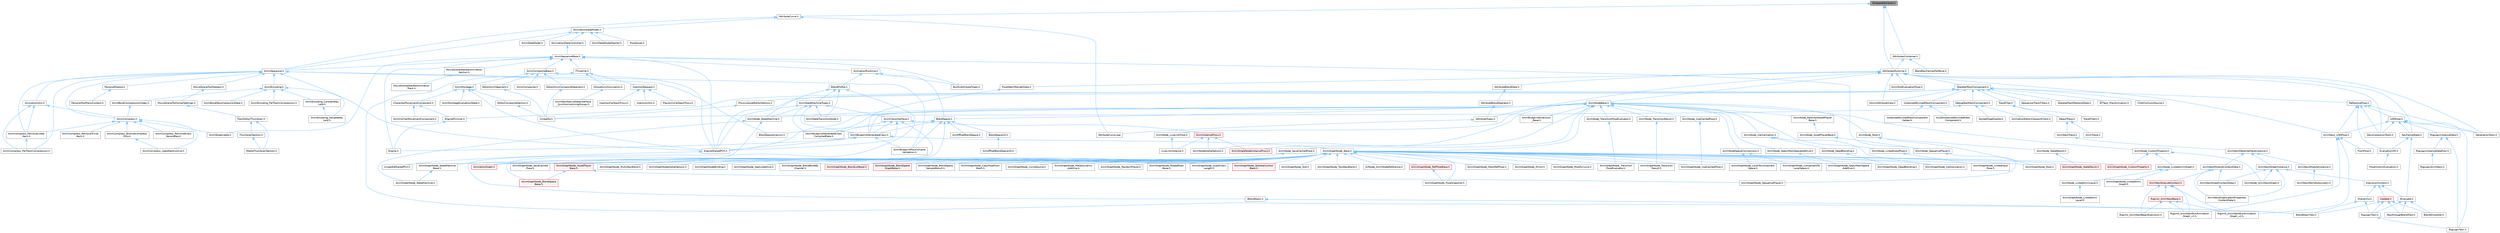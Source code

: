 digraph "WrappedAttribute.h"
{
 // INTERACTIVE_SVG=YES
 // LATEX_PDF_SIZE
  bgcolor="transparent";
  edge [fontname=Helvetica,fontsize=10,labelfontname=Helvetica,labelfontsize=10];
  node [fontname=Helvetica,fontsize=10,shape=box,height=0.2,width=0.4];
  Node1 [id="Node000001",label="WrappedAttribute.h",height=0.2,width=0.4,color="gray40", fillcolor="grey60", style="filled", fontcolor="black",tooltip=" "];
  Node1 -> Node2 [id="edge1_Node000001_Node000002",dir="back",color="steelblue1",style="solid",tooltip=" "];
  Node2 [id="Node000002",label="AttributeCurve.h",height=0.2,width=0.4,color="grey40", fillcolor="white", style="filled",URL="$d6/d16/AttributeCurve_8h.html",tooltip=" "];
  Node2 -> Node3 [id="edge2_Node000002_Node000003",dir="back",color="steelblue1",style="solid",tooltip=" "];
  Node3 [id="Node000003",label="AnimSequence.h",height=0.2,width=0.4,color="grey40", fillcolor="white", style="filled",URL="$d0/d8a/AnimSequence_8h.html",tooltip=" "];
  Node3 -> Node4 [id="edge3_Node000003_Node000004",dir="back",color="steelblue1",style="solid",tooltip=" "];
  Node4 [id="Node000004",label="AnimBlueprintPostCompile\lValidation.h",height=0.2,width=0.4,color="grey40", fillcolor="white", style="filled",URL="$de/d1b/AnimBlueprintPostCompileValidation_8h.html",tooltip=" "];
  Node3 -> Node5 [id="edge4_Node000003_Node000005",dir="back",color="steelblue1",style="solid",tooltip=" "];
  Node5 [id="Node000005",label="AnimCompress.h",height=0.2,width=0.4,color="grey40", fillcolor="white", style="filled",URL="$dd/d6d/AnimCompress_8h.html",tooltip=" "];
  Node5 -> Node6 [id="edge5_Node000005_Node000006",dir="back",color="steelblue1",style="solid",tooltip=" "];
  Node6 [id="Node000006",label="AnimCompress_BitwiseCompress\lOnly.h",height=0.2,width=0.4,color="grey40", fillcolor="white", style="filled",URL="$df/dd5/AnimCompress__BitwiseCompressOnly_8h.html",tooltip=" "];
  Node6 -> Node7 [id="edge6_Node000006_Node000007",dir="back",color="steelblue1",style="solid",tooltip=" "];
  Node7 [id="Node000007",label="AnimCompress_LeastDestructive.h",height=0.2,width=0.4,color="grey40", fillcolor="white", style="filled",URL="$da/d93/AnimCompress__LeastDestructive_8h.html",tooltip=" "];
  Node5 -> Node7 [id="edge7_Node000005_Node000007",dir="back",color="steelblue1",style="solid",tooltip=" "];
  Node5 -> Node8 [id="edge8_Node000005_Node000008",dir="back",color="steelblue1",style="solid",tooltip=" "];
  Node8 [id="Node000008",label="AnimCompress_RemoveEvery\lSecondKey.h",height=0.2,width=0.4,color="grey40", fillcolor="white", style="filled",URL="$d6/dc2/AnimCompress__RemoveEverySecondKey_8h.html",tooltip=" "];
  Node5 -> Node9 [id="edge9_Node000005_Node000009",dir="back",color="steelblue1",style="solid",tooltip=" "];
  Node9 [id="Node000009",label="AnimCompress_RemoveLinear\lKeys.h",height=0.2,width=0.4,color="grey40", fillcolor="white", style="filled",URL="$d1/d0a/AnimCompress__RemoveLinearKeys_8h.html",tooltip=" "];
  Node9 -> Node10 [id="edge10_Node000009_Node000010",dir="back",color="steelblue1",style="solid",tooltip=" "];
  Node10 [id="Node000010",label="AnimCompress_PerTrackCompression.h",height=0.2,width=0.4,color="grey40", fillcolor="white", style="filled",URL="$d1/d22/AnimCompress__PerTrackCompression_8h.html",tooltip=" "];
  Node5 -> Node11 [id="edge11_Node000005_Node000011",dir="back",color="steelblue1",style="solid",tooltip=" "];
  Node11 [id="Node000011",label="AnimCompress_RemoveTrivial\lKeys.h",height=0.2,width=0.4,color="grey40", fillcolor="white", style="filled",URL="$d0/d60/AnimCompress__RemoveTrivialKeys_8h.html",tooltip=" "];
  Node5 -> Node12 [id="edge12_Node000005_Node000012",dir="back",color="steelblue1",style="solid",tooltip=" "];
  Node12 [id="Node000012",label="AnimStreamable.h",height=0.2,width=0.4,color="grey40", fillcolor="white", style="filled",URL="$d1/d46/AnimStreamable_8h.html",tooltip=" "];
  Node3 -> Node10 [id="edge13_Node000003_Node000010",dir="back",color="steelblue1",style="solid",tooltip=" "];
  Node3 -> Node9 [id="edge14_Node000003_Node000009",dir="back",color="steelblue1",style="solid",tooltip=" "];
  Node3 -> Node13 [id="edge15_Node000003_Node000013",dir="back",color="steelblue1",style="solid",tooltip=" "];
  Node13 [id="Node000013",label="AnimEncoding.h",height=0.2,width=0.4,color="grey40", fillcolor="white", style="filled",URL="$d9/dfd/AnimEncoding_8h.html",tooltip=" "];
  Node13 -> Node14 [id="edge16_Node000013_Node000014",dir="back",color="steelblue1",style="solid",tooltip=" "];
  Node14 [id="Node000014",label="AnimBoneCompressionCodec.h",height=0.2,width=0.4,color="grey40", fillcolor="white", style="filled",URL="$dd/dc3/AnimBoneCompressionCodec_8h.html",tooltip=" "];
  Node14 -> Node5 [id="edge17_Node000014_Node000005",dir="back",color="steelblue1",style="solid",tooltip=" "];
  Node13 -> Node15 [id="edge18_Node000013_Node000015",dir="back",color="steelblue1",style="solid",tooltip=" "];
  Node15 [id="Node000015",label="AnimBoneDecompressionData.h",height=0.2,width=0.4,color="grey40", fillcolor="white", style="filled",URL="$d9/d92/AnimBoneDecompressionData_8h.html",tooltip=" "];
  Node13 -> Node16 [id="edge19_Node000013_Node000016",dir="back",color="steelblue1",style="solid",tooltip=" "];
  Node16 [id="Node000016",label="AnimEncoding_ConstantKey\lLerp.h",height=0.2,width=0.4,color="grey40", fillcolor="white", style="filled",URL="$d8/d74/AnimEncoding__ConstantKeyLerp_8h.html",tooltip=" "];
  Node16 -> Node17 [id="edge20_Node000016_Node000017",dir="back",color="steelblue1",style="solid",tooltip=" "];
  Node17 [id="Node000017",label="AnimEncoding_VariableKey\lLerp.h",height=0.2,width=0.4,color="grey40", fillcolor="white", style="filled",URL="$d7/d4b/AnimEncoding__VariableKeyLerp_8h.html",tooltip=" "];
  Node13 -> Node18 [id="edge21_Node000013_Node000018",dir="back",color="steelblue1",style="solid",tooltip=" "];
  Node18 [id="Node000018",label="AnimEncoding_PerTrackCompression.h",height=0.2,width=0.4,color="grey40", fillcolor="white", style="filled",URL="$dc/d27/AnimEncoding__PerTrackCompression_8h.html",tooltip=" "];
  Node13 -> Node17 [id="edge22_Node000013_Node000017",dir="back",color="steelblue1",style="solid",tooltip=" "];
  Node3 -> Node19 [id="edge23_Node000003_Node000019",dir="back",color="steelblue1",style="solid",tooltip=" "];
  Node19 [id="Node000019",label="AnimationUtils.h",height=0.2,width=0.4,color="grey40", fillcolor="white", style="filled",URL="$d6/db6/AnimationUtils_8h.html",tooltip=" "];
  Node19 -> Node5 [id="edge24_Node000019_Node000005",dir="back",color="steelblue1",style="solid",tooltip=" "];
  Node19 -> Node10 [id="edge25_Node000019_Node000010",dir="back",color="steelblue1",style="solid",tooltip=" "];
  Node19 -> Node9 [id="edge26_Node000019_Node000009",dir="back",color="steelblue1",style="solid",tooltip=" "];
  Node3 -> Node20 [id="edge27_Node000003_Node000020",dir="back",color="steelblue1",style="solid",tooltip=" "];
  Node20 [id="Node000020",label="BlendSpaceAnalysis.h",height=0.2,width=0.4,color="grey40", fillcolor="white", style="filled",URL="$d7/daf/BlendSpaceAnalysis_8h.html",tooltip=" "];
  Node3 -> Node21 [id="edge28_Node000003_Node000021",dir="back",color="steelblue1",style="solid",tooltip=" "];
  Node21 [id="Node000021",label="EngineSharedPCH.h",height=0.2,width=0.4,color="grey40", fillcolor="white", style="filled",URL="$dc/dbb/EngineSharedPCH_8h.html",tooltip=" "];
  Node21 -> Node22 [id="edge29_Node000021_Node000022",dir="back",color="steelblue1",style="solid",tooltip=" "];
  Node22 [id="Node000022",label="UnrealEdSharedPCH.h",height=0.2,width=0.4,color="grey40", fillcolor="white", style="filled",URL="$d1/de6/UnrealEdSharedPCH_8h.html",tooltip=" "];
  Node3 -> Node23 [id="edge30_Node000003_Node000023",dir="back",color="steelblue1",style="solid",tooltip=" "];
  Node23 [id="Node000023",label="MovieSceneToolHelpers.h",height=0.2,width=0.4,color="grey40", fillcolor="white", style="filled",URL="$d4/d0e/MovieSceneToolHelpers_8h.html",tooltip=" "];
  Node23 -> Node24 [id="edge31_Node000023_Node000024",dir="back",color="steelblue1",style="solid",tooltip=" "];
  Node24 [id="Node000024",label="MovieSceneToolsUserSettings.h",height=0.2,width=0.4,color="grey40", fillcolor="white", style="filled",URL="$d5/dab/MovieSceneToolsUserSettings_8h.html",tooltip=" "];
  Node24 -> Node25 [id="edge32_Node000024_Node000025",dir="back",color="steelblue1",style="solid",tooltip=" "];
  Node25 [id="Node000025",label="TrackEditorThumbnail.h",height=0.2,width=0.4,color="grey40", fillcolor="white", style="filled",URL="$d6/d44/TrackEditorThumbnail_8h.html",tooltip=" "];
  Node25 -> Node26 [id="edge33_Node000025_Node000026",dir="back",color="steelblue1",style="solid",tooltip=" "];
  Node26 [id="Node000026",label="MediaThumbnailSection.h",height=0.2,width=0.4,color="grey40", fillcolor="white", style="filled",URL="$d8/dfe/MediaThumbnailSection_8h.html",tooltip=" "];
  Node25 -> Node27 [id="edge34_Node000025_Node000027",dir="back",color="steelblue1",style="solid",tooltip=" "];
  Node27 [id="Node000027",label="ThumbnailSection.h",height=0.2,width=0.4,color="grey40", fillcolor="white", style="filled",URL="$de/daf/ThumbnailSection_8h.html",tooltip=" "];
  Node27 -> Node26 [id="edge35_Node000027_Node000026",dir="back",color="steelblue1",style="solid",tooltip=" "];
  Node3 -> Node28 [id="edge36_Node000003_Node000028",dir="back",color="steelblue1",style="solid",tooltip=" "];
  Node28 [id="Node000028",label="PersonaModule.h",height=0.2,width=0.4,color="grey40", fillcolor="white", style="filled",URL="$de/d74/PersonaModule_8h.html",tooltip=" "];
  Node28 -> Node29 [id="edge37_Node000028_Node000029",dir="back",color="steelblue1",style="solid",tooltip=" "];
  Node29 [id="Node000029",label="PersonaToolMenuContext.h",height=0.2,width=0.4,color="grey40", fillcolor="white", style="filled",URL="$d6/d6c/PersonaToolMenuContext_8h.html",tooltip=" "];
  Node2 -> Node30 [id="edge38_Node000002_Node000030",dir="back",color="steelblue1",style="solid",tooltip=" "];
  Node30 [id="Node000030",label="AttributeCurve.cpp",height=0.2,width=0.4,color="grey40", fillcolor="white", style="filled",URL="$de/d39/AttributeCurve_8cpp.html",tooltip=" "];
  Node2 -> Node31 [id="edge39_Node000002_Node000031",dir="back",color="steelblue1",style="solid",tooltip=" "];
  Node31 [id="Node000031",label="IAnimationDataModel.h",height=0.2,width=0.4,color="grey40", fillcolor="white", style="filled",URL="$d3/dc4/IAnimationDataModel_8h.html",tooltip=" "];
  Node31 -> Node32 [id="edge40_Node000031_Node000032",dir="back",color="steelblue1",style="solid",tooltip=" "];
  Node32 [id="Node000032",label="AnimDataModel.h",height=0.2,width=0.4,color="grey40", fillcolor="white", style="filled",URL="$d8/dab/AnimDataModel_8h.html",tooltip=" "];
  Node31 -> Node33 [id="edge41_Node000031_Node000033",dir="back",color="steelblue1",style="solid",tooltip=" "];
  Node33 [id="Node000033",label="AnimDataModelHasher.h",height=0.2,width=0.4,color="grey40", fillcolor="white", style="filled",URL="$d1/d21/AnimDataModelHasher_8h.html",tooltip=" "];
  Node31 -> Node3 [id="edge42_Node000031_Node000003",dir="back",color="steelblue1",style="solid",tooltip=" "];
  Node31 -> Node34 [id="edge43_Node000031_Node000034",dir="back",color="steelblue1",style="solid",tooltip=" "];
  Node34 [id="Node000034",label="IAnimationDataController.h",height=0.2,width=0.4,color="grey40", fillcolor="white", style="filled",URL="$df/d22/IAnimationDataController_8h.html",tooltip=" "];
  Node34 -> Node35 [id="edge44_Node000034_Node000035",dir="back",color="steelblue1",style="solid",tooltip=" "];
  Node35 [id="Node000035",label="AnimSequenceBase.h",height=0.2,width=0.4,color="grey40", fillcolor="white", style="filled",URL="$db/d58/AnimSequenceBase_8h.html",tooltip=" "];
  Node35 -> Node36 [id="edge45_Node000035_Node000036",dir="back",color="steelblue1",style="solid",tooltip=" "];
  Node36 [id="Node000036",label="AnimCompositeBase.h",height=0.2,width=0.4,color="grey40", fillcolor="white", style="filled",URL="$de/dc9/AnimCompositeBase_8h.html",tooltip=" "];
  Node36 -> Node37 [id="edge46_Node000036_Node000037",dir="back",color="steelblue1",style="solid",tooltip=" "];
  Node37 [id="Node000037",label="AnimComposite.h",height=0.2,width=0.4,color="grey40", fillcolor="white", style="filled",URL="$d9/d4e/AnimComposite_8h.html",tooltip=" "];
  Node36 -> Node38 [id="edge47_Node000036_Node000038",dir="back",color="steelblue1",style="solid",tooltip=" "];
  Node38 [id="Node000038",label="AnimMontage.h",height=0.2,width=0.4,color="grey40", fillcolor="white", style="filled",URL="$d2/da0/AnimMontage_8h.html",tooltip=" "];
  Node38 -> Node39 [id="edge48_Node000038_Node000039",dir="back",color="steelblue1",style="solid",tooltip=" "];
  Node39 [id="Node000039",label="AnimMontageEvaluationState.h",height=0.2,width=0.4,color="grey40", fillcolor="white", style="filled",URL="$df/d9b/AnimMontageEvaluationState_8h.html",tooltip=" "];
  Node38 -> Node40 [id="edge49_Node000038_Node000040",dir="back",color="steelblue1",style="solid",tooltip=" "];
  Node40 [id="Node000040",label="CharacterMovementComponent.h",height=0.2,width=0.4,color="grey40", fillcolor="white", style="filled",URL="$d8/d84/CharacterMovementComponent_8h.html",tooltip=" "];
  Node40 -> Node41 [id="edge50_Node000040_Node000041",dir="back",color="steelblue1",style="solid",tooltip=" "];
  Node41 [id="Node000041",label="ArchVisCharMovementComponent.h",height=0.2,width=0.4,color="grey40", fillcolor="white", style="filled",URL="$db/dfd/ArchVisCharMovementComponent_8h.html",tooltip=" "];
  Node40 -> Node42 [id="edge51_Node000040_Node000042",dir="back",color="steelblue1",style="solid",tooltip=" "];
  Node42 [id="Node000042",label="EngineMinimal.h",height=0.2,width=0.4,color="grey40", fillcolor="white", style="filled",URL="$d0/d2c/EngineMinimal_8h.html",tooltip=" "];
  Node42 -> Node43 [id="edge52_Node000042_Node000043",dir="back",color="steelblue1",style="solid",tooltip=" "];
  Node43 [id="Node000043",label="Engine.h",height=0.2,width=0.4,color="grey40", fillcolor="white", style="filled",URL="$d1/d34/Public_2Engine_8h.html",tooltip=" "];
  Node38 -> Node44 [id="edge53_Node000038_Node000044",dir="back",color="steelblue1",style="solid",tooltip=" "];
  Node44 [id="Node000044",label="EditorCompositeSection.h",height=0.2,width=0.4,color="grey40", fillcolor="white", style="filled",URL="$d6/d7f/EditorCompositeSection_8h.html",tooltip=" "];
  Node44 -> Node45 [id="edge54_Node000044_Node000045",dir="back",color="steelblue1",style="solid",tooltip=" "];
  Node45 [id="Node000045",label="UnrealEd.h",height=0.2,width=0.4,color="grey40", fillcolor="white", style="filled",URL="$d2/d5f/UnrealEd_8h.html",tooltip=" "];
  Node38 -> Node21 [id="edge55_Node000038_Node000021",dir="back",color="steelblue1",style="solid",tooltip=" "];
  Node36 -> Node46 [id="edge56_Node000036_Node000046",dir="back",color="steelblue1",style="solid",tooltip=" "];
  Node46 [id="Node000046",label="EditorAnimCompositeSegment.h",height=0.2,width=0.4,color="grey40", fillcolor="white", style="filled",URL="$d1/d66/EditorAnimCompositeSegment_8h.html",tooltip=" "];
  Node46 -> Node45 [id="edge57_Node000046_Node000045",dir="back",color="steelblue1",style="solid",tooltip=" "];
  Node36 -> Node47 [id="edge58_Node000036_Node000047",dir="back",color="steelblue1",style="solid",tooltip=" "];
  Node47 [id="Node000047",label="EditorAnimSegment.h",height=0.2,width=0.4,color="grey40", fillcolor="white", style="filled",URL="$d1/d6d/EditorAnimSegment_8h.html",tooltip=" "];
  Node47 -> Node45 [id="edge59_Node000047_Node000045",dir="back",color="steelblue1",style="solid",tooltip=" "];
  Node36 -> Node21 [id="edge60_Node000036_Node000021",dir="back",color="steelblue1",style="solid",tooltip=" "];
  Node35 -> Node48 [id="edge61_Node000035_Node000048",dir="back",color="steelblue1",style="solid",tooltip=" "];
  Node48 [id="Node000048",label="AnimNode_SequencePlayer.h",height=0.2,width=0.4,color="grey40", fillcolor="white", style="filled",URL="$d6/d7e/AnimNode__SequencePlayer_8h.html",tooltip=" "];
  Node48 -> Node49 [id="edge62_Node000048_Node000049",dir="back",color="steelblue1",style="solid",tooltip=" "];
  Node49 [id="Node000049",label="AnimGraphNode_SequencePlayer.h",height=0.2,width=0.4,color="grey40", fillcolor="white", style="filled",URL="$d2/d91/AnimGraphNode__SequencePlayer_8h.html",tooltip=" "];
  Node35 -> Node3 [id="edge63_Node000035_Node000003",dir="back",color="steelblue1",style="solid",tooltip=" "];
  Node35 -> Node12 [id="edge64_Node000035_Node000012",dir="back",color="steelblue1",style="solid",tooltip=" "];
  Node35 -> Node50 [id="edge65_Node000035_Node000050",dir="back",color="steelblue1",style="solid",tooltip=" "];
  Node50 [id="Node000050",label="AnimationRuntime.h",height=0.2,width=0.4,color="grey40", fillcolor="white", style="filled",URL="$da/d93/AnimationRuntime_8h.html",tooltip=" "];
  Node50 -> Node51 [id="edge66_Node000050_Node000051",dir="back",color="steelblue1",style="solid",tooltip=" "];
  Node51 [id="Node000051",label="BlendProfile.h",height=0.2,width=0.4,color="grey40", fillcolor="white", style="filled",URL="$d6/d9c/BlendProfile_8h.html",tooltip=" "];
  Node51 -> Node52 [id="edge67_Node000051_Node000052",dir="back",color="steelblue1",style="solid",tooltip=" "];
  Node52 [id="Node000052",label="AnimNode_StateMachine.h",height=0.2,width=0.4,color="grey40", fillcolor="white", style="filled",URL="$df/d8f/AnimNode__StateMachine_8h.html",tooltip=" "];
  Node52 -> Node53 [id="edge68_Node000052_Node000053",dir="back",color="steelblue1",style="solid",tooltip=" "];
  Node53 [id="Node000053",label="AnimGraphNode_StateMachine.h",height=0.2,width=0.4,color="grey40", fillcolor="white", style="filled",URL="$d9/d4d/AnimGraphNode__StateMachine_8h.html",tooltip=" "];
  Node52 -> Node54 [id="edge69_Node000052_Node000054",dir="back",color="steelblue1",style="solid",tooltip=" "];
  Node54 [id="Node000054",label="AnimGraphNode_StateMachine\lBase.h",height=0.2,width=0.4,color="grey40", fillcolor="white", style="filled",URL="$dc/d11/AnimGraphNode__StateMachineBase_8h.html",tooltip=" "];
  Node54 -> Node53 [id="edge70_Node000054_Node000053",dir="back",color="steelblue1",style="solid",tooltip=" "];
  Node51 -> Node55 [id="edge71_Node000051_Node000055",dir="back",color="steelblue1",style="solid",tooltip=" "];
  Node55 [id="Node000055",label="AnimStateMachineTypes.h",height=0.2,width=0.4,color="grey40", fillcolor="white", style="filled",URL="$d2/dc8/AnimStateMachineTypes_8h.html",tooltip=" "];
  Node55 -> Node56 [id="edge72_Node000055_Node000056",dir="back",color="steelblue1",style="solid",tooltip=" "];
  Node56 [id="Node000056",label="AnimBlueprintGeneratedClass.h",height=0.2,width=0.4,color="grey40", fillcolor="white", style="filled",URL="$dc/d81/AnimBlueprintGeneratedClass_8h.html",tooltip=" "];
  Node56 -> Node4 [id="edge73_Node000056_Node000004",dir="back",color="steelblue1",style="solid",tooltip=" "];
  Node56 -> Node57 [id="edge74_Node000056_Node000057",dir="back",color="steelblue1",style="solid",tooltip=" "];
  Node57 [id="Node000057",label="AnimGraphNode_Base.h",height=0.2,width=0.4,color="grey40", fillcolor="white", style="filled",URL="$d0/dfb/AnimGraphNode__Base_8h.html",tooltip=" "];
  Node57 -> Node58 [id="edge75_Node000057_Node000058",dir="back",color="steelblue1",style="solid",tooltip=" "];
  Node58 [id="Node000058",label="AnimGraphNodeAlphaOptions.h",height=0.2,width=0.4,color="grey40", fillcolor="white", style="filled",URL="$d6/df6/AnimGraphNodeAlphaOptions_8h.html",tooltip=" "];
  Node57 -> Node59 [id="edge76_Node000057_Node000059",dir="back",color="steelblue1",style="solid",tooltip=" "];
  Node59 [id="Node000059",label="AnimGraphNodeBinding.h",height=0.2,width=0.4,color="grey40", fillcolor="white", style="filled",URL="$d6/d3b/AnimGraphNodeBinding_8h.html",tooltip=" "];
  Node57 -> Node60 [id="edge77_Node000057_Node000060",dir="back",color="steelblue1",style="solid",tooltip=" "];
  Node60 [id="Node000060",label="AnimGraphNode_ApplyAdditive.h",height=0.2,width=0.4,color="grey40", fillcolor="white", style="filled",URL="$da/d67/AnimGraphNode__ApplyAdditive_8h.html",tooltip=" "];
  Node57 -> Node61 [id="edge78_Node000057_Node000061",dir="back",color="steelblue1",style="solid",tooltip=" "];
  Node61 [id="Node000061",label="AnimGraphNode_ApplyMeshSpace\lAdditive.h",height=0.2,width=0.4,color="grey40", fillcolor="white", style="filled",URL="$dd/dc4/AnimGraphNode__ApplyMeshSpaceAdditive_8h.html",tooltip=" "];
  Node57 -> Node62 [id="edge79_Node000057_Node000062",dir="back",color="steelblue1",style="solid",tooltip=" "];
  Node62 [id="Node000062",label="AnimGraphNode_AssetPlayer\lBase.h",height=0.2,width=0.4,color="red", fillcolor="#FFF0F0", style="filled",URL="$d1/d4f/AnimGraphNode__AssetPlayerBase_8h.html",tooltip=" "];
  Node62 -> Node63 [id="edge80_Node000062_Node000063",dir="back",color="steelblue1",style="solid",tooltip=" "];
  Node63 [id="Node000063",label="AnimGraphNode_BlendSpace\lBase.h",height=0.2,width=0.4,color="red", fillcolor="#FFF0F0", style="filled",URL="$d7/d6d/AnimGraphNode__BlendSpaceBase_8h.html",tooltip=" "];
  Node62 -> Node49 [id="edge81_Node000062_Node000049",dir="back",color="steelblue1",style="solid",tooltip=" "];
  Node57 -> Node73 [id="edge82_Node000057_Node000073",dir="back",color="steelblue1",style="solid",tooltip=" "];
  Node73 [id="Node000073",label="AnimGraphNode_BlendBoneBy\lChannel.h",height=0.2,width=0.4,color="grey40", fillcolor="white", style="filled",URL="$de/da9/AnimGraphNode__BlendBoneByChannel_8h.html",tooltip=" "];
  Node57 -> Node74 [id="edge83_Node000057_Node000074",dir="back",color="steelblue1",style="solid",tooltip=" "];
  Node74 [id="Node000074",label="AnimGraphNode_BlendListBase.h",height=0.2,width=0.4,color="red", fillcolor="#FFF0F0", style="filled",URL="$d7/d20/AnimGraphNode__BlendListBase_8h.html",tooltip=" "];
  Node57 -> Node79 [id="edge84_Node000057_Node000079",dir="back",color="steelblue1",style="solid",tooltip=" "];
  Node79 [id="Node000079",label="AnimGraphNode_BlendSpace\lGraphBase.h",height=0.2,width=0.4,color="red", fillcolor="#FFF0F0", style="filled",URL="$d6/d44/AnimGraphNode__BlendSpaceGraphBase_8h.html",tooltip=" "];
  Node57 -> Node82 [id="edge85_Node000057_Node000082",dir="back",color="steelblue1",style="solid",tooltip=" "];
  Node82 [id="Node000082",label="AnimGraphNode_BlendSpace\lSampleResult.h",height=0.2,width=0.4,color="grey40", fillcolor="white", style="filled",URL="$de/df8/AnimGraphNode__BlendSpaceSampleResult_8h.html",tooltip=" "];
  Node57 -> Node83 [id="edge86_Node000057_Node000083",dir="back",color="steelblue1",style="solid",tooltip=" "];
  Node83 [id="Node000083",label="AnimGraphNode_ComponentTo\lLocalSpace.h",height=0.2,width=0.4,color="grey40", fillcolor="white", style="filled",URL="$d1/d3f/AnimGraphNode__ComponentToLocalSpace_8h.html",tooltip=" "];
  Node57 -> Node84 [id="edge87_Node000057_Node000084",dir="back",color="steelblue1",style="solid",tooltip=" "];
  Node84 [id="Node000084",label="AnimGraphNode_CopyPoseFrom\lMesh.h",height=0.2,width=0.4,color="grey40", fillcolor="white", style="filled",URL="$d6/d71/AnimGraphNode__CopyPoseFromMesh_8h.html",tooltip=" "];
  Node57 -> Node85 [id="edge88_Node000057_Node000085",dir="back",color="steelblue1",style="solid",tooltip=" "];
  Node85 [id="Node000085",label="AnimGraphNode_CurveSource.h",height=0.2,width=0.4,color="grey40", fillcolor="white", style="filled",URL="$dc/de5/AnimGraphNode__CurveSource_8h.html",tooltip=" "];
  Node57 -> Node86 [id="edge89_Node000057_Node000086",dir="back",color="steelblue1",style="solid",tooltip=" "];
  Node86 [id="Node000086",label="AnimGraphNode_CustomProperty.h",height=0.2,width=0.4,color="red", fillcolor="#FFF0F0", style="filled",URL="$d8/d3f/AnimGraphNode__CustomProperty_8h.html",tooltip=" "];
  Node57 -> Node90 [id="edge90_Node000057_Node000090",dir="back",color="steelblue1",style="solid",tooltip=" "];
  Node90 [id="Node000090",label="AnimGraphNode_DeadBlending.h",height=0.2,width=0.4,color="grey40", fillcolor="white", style="filled",URL="$d8/d73/AnimGraphNode__DeadBlending_8h.html",tooltip=" "];
  Node57 -> Node91 [id="edge91_Node000057_Node000091",dir="back",color="steelblue1",style="solid",tooltip=" "];
  Node91 [id="Node000091",label="AnimGraphNode_Inertialization.h",height=0.2,width=0.4,color="grey40", fillcolor="white", style="filled",URL="$d7/d66/AnimGraphNode__Inertialization_8h.html",tooltip=" "];
  Node57 -> Node92 [id="edge92_Node000057_Node000092",dir="back",color="steelblue1",style="solid",tooltip=" "];
  Node92 [id="Node000092",label="AnimGraphNode_LinkedInput\lPose.h",height=0.2,width=0.4,color="grey40", fillcolor="white", style="filled",URL="$d7/d8c/AnimGraphNode__LinkedInputPose_8h.html",tooltip=" "];
  Node57 -> Node93 [id="edge93_Node000057_Node000093",dir="back",color="steelblue1",style="solid",tooltip=" "];
  Node93 [id="Node000093",label="AnimGraphNode_LocalToComponent\lSpace.h",height=0.2,width=0.4,color="grey40", fillcolor="white", style="filled",URL="$d6/d01/AnimGraphNode__LocalToComponentSpace_8h.html",tooltip=" "];
  Node57 -> Node94 [id="edge94_Node000057_Node000094",dir="back",color="steelblue1",style="solid",tooltip=" "];
  Node94 [id="Node000094",label="AnimGraphNode_MakeDynamic\lAdditive.h",height=0.2,width=0.4,color="grey40", fillcolor="white", style="filled",URL="$d4/dc9/AnimGraphNode__MakeDynamicAdditive_8h.html",tooltip=" "];
  Node57 -> Node95 [id="edge95_Node000057_Node000095",dir="back",color="steelblue1",style="solid",tooltip=" "];
  Node95 [id="Node000095",label="AnimGraphNode_MeshRefPose.h",height=0.2,width=0.4,color="grey40", fillcolor="white", style="filled",URL="$d3/d58/AnimGraphNode__MeshRefPose_8h.html",tooltip=" "];
  Node57 -> Node96 [id="edge96_Node000057_Node000096",dir="back",color="steelblue1",style="solid",tooltip=" "];
  Node96 [id="Node000096",label="AnimGraphNode_Mirror.h",height=0.2,width=0.4,color="grey40", fillcolor="white", style="filled",URL="$de/d96/AnimGraphNode__Mirror_8h.html",tooltip=" "];
  Node57 -> Node97 [id="edge97_Node000057_Node000097",dir="back",color="steelblue1",style="solid",tooltip=" "];
  Node97 [id="Node000097",label="AnimGraphNode_ModifyCurve.h",height=0.2,width=0.4,color="grey40", fillcolor="white", style="filled",URL="$d5/d09/AnimGraphNode__ModifyCurve_8h.html",tooltip=" "];
  Node57 -> Node98 [id="edge98_Node000057_Node000098",dir="back",color="steelblue1",style="solid",tooltip=" "];
  Node98 [id="Node000098",label="AnimGraphNode_MultiWayBlend.h",height=0.2,width=0.4,color="grey40", fillcolor="white", style="filled",URL="$dd/dcb/AnimGraphNode__MultiWayBlend_8h.html",tooltip=" "];
  Node57 -> Node99 [id="edge99_Node000057_Node000099",dir="back",color="steelblue1",style="solid",tooltip=" "];
  Node99 [id="Node000099",label="AnimGraphNode_PoseSnapshot.h",height=0.2,width=0.4,color="grey40", fillcolor="white", style="filled",URL="$d1/d92/AnimGraphNode__PoseSnapshot_8h.html",tooltip=" "];
  Node57 -> Node100 [id="edge100_Node000057_Node000100",dir="back",color="steelblue1",style="solid",tooltip=" "];
  Node100 [id="Node000100",label="AnimGraphNode_RandomPlayer.h",height=0.2,width=0.4,color="grey40", fillcolor="white", style="filled",URL="$dc/d48/AnimGraphNode__RandomPlayer_8h.html",tooltip=" "];
  Node57 -> Node101 [id="edge101_Node000057_Node000101",dir="back",color="steelblue1",style="solid",tooltip=" "];
  Node101 [id="Node000101",label="AnimGraphNode_RefPoseBase.h",height=0.2,width=0.4,color="red", fillcolor="#FFF0F0", style="filled",URL="$d8/d34/AnimGraphNode__RefPoseBase_8h.html",tooltip=" "];
  Node101 -> Node99 [id="edge102_Node000101_Node000099",dir="back",color="steelblue1",style="solid",tooltip=" "];
  Node57 -> Node104 [id="edge103_Node000057_Node000104",dir="back",color="steelblue1",style="solid",tooltip=" "];
  Node104 [id="Node000104",label="AnimGraphNode_Root.h",height=0.2,width=0.4,color="grey40", fillcolor="white", style="filled",URL="$d2/d39/AnimGraphNode__Root_8h.html",tooltip=" "];
  Node57 -> Node105 [id="edge104_Node000057_Node000105",dir="back",color="steelblue1",style="solid",tooltip=" "];
  Node105 [id="Node000105",label="AnimGraphNode_RotateRoot\lBone.h",height=0.2,width=0.4,color="grey40", fillcolor="white", style="filled",URL="$d4/de0/AnimGraphNode__RotateRootBone_8h.html",tooltip=" "];
  Node57 -> Node106 [id="edge105_Node000057_Node000106",dir="back",color="steelblue1",style="solid",tooltip=" "];
  Node106 [id="Node000106",label="AnimGraphNode_SaveCached\lPose.h",height=0.2,width=0.4,color="grey40", fillcolor="white", style="filled",URL="$df/d5e/AnimGraphNode__SaveCachedPose_8h.html",tooltip=" "];
  Node57 -> Node107 [id="edge106_Node000057_Node000107",dir="back",color="steelblue1",style="solid",tooltip=" "];
  Node107 [id="Node000107",label="AnimGraphNode_ScaleChain\lLength.h",height=0.2,width=0.4,color="grey40", fillcolor="white", style="filled",URL="$d9/df8/AnimGraphNode__ScaleChainLength_8h.html",tooltip=" "];
  Node57 -> Node108 [id="edge107_Node000057_Node000108",dir="back",color="steelblue1",style="solid",tooltip=" "];
  Node108 [id="Node000108",label="AnimGraphNode_SkeletalControl\lBase.h",height=0.2,width=0.4,color="red", fillcolor="#FFF0F0", style="filled",URL="$d9/dff/AnimGraphNode__SkeletalControlBase_8h.html",tooltip=" "];
  Node57 -> Node133 [id="edge108_Node000057_Node000133",dir="back",color="steelblue1",style="solid",tooltip=" "];
  Node133 [id="Node000133",label="AnimGraphNode_Slot.h",height=0.2,width=0.4,color="grey40", fillcolor="white", style="filled",URL="$df/d63/AnimGraphNode__Slot_8h.html",tooltip=" "];
  Node57 -> Node54 [id="edge109_Node000057_Node000054",dir="back",color="steelblue1",style="solid",tooltip=" "];
  Node57 -> Node134 [id="edge110_Node000057_Node000134",dir="back",color="steelblue1",style="solid",tooltip=" "];
  Node134 [id="Node000134",label="AnimGraphNode_StateResult.h",height=0.2,width=0.4,color="red", fillcolor="#FFF0F0", style="filled",URL="$d3/d7e/AnimGraphNode__StateResult_8h.html",tooltip=" "];
  Node57 -> Node136 [id="edge111_Node000057_Node000136",dir="back",color="steelblue1",style="solid",tooltip=" "];
  Node136 [id="Node000136",label="AnimGraphNode_Transition\lPoseEvaluator.h",height=0.2,width=0.4,color="grey40", fillcolor="white", style="filled",URL="$d8/dec/AnimGraphNode__TransitionPoseEvaluator_8h.html",tooltip=" "];
  Node57 -> Node137 [id="edge112_Node000057_Node000137",dir="back",color="steelblue1",style="solid",tooltip=" "];
  Node137 [id="Node000137",label="AnimGraphNode_Transition\lResult.h",height=0.2,width=0.4,color="grey40", fillcolor="white", style="filled",URL="$d7/d74/AnimGraphNode__TransitionResult_8h.html",tooltip=" "];
  Node57 -> Node138 [id="edge113_Node000057_Node000138",dir="back",color="steelblue1",style="solid",tooltip=" "];
  Node138 [id="Node000138",label="AnimGraphNode_TwoWayBlend.h",height=0.2,width=0.4,color="grey40", fillcolor="white", style="filled",URL="$d0/df0/AnimGraphNode__TwoWayBlend_8h.html",tooltip=" "];
  Node57 -> Node139 [id="edge114_Node000057_Node000139",dir="back",color="steelblue1",style="solid",tooltip=" "];
  Node139 [id="Node000139",label="AnimGraphNode_UseCachedPose.h",height=0.2,width=0.4,color="grey40", fillcolor="white", style="filled",URL="$d8/d30/AnimGraphNode__UseCachedPose_8h.html",tooltip=" "];
  Node57 -> Node140 [id="edge115_Node000057_Node000140",dir="back",color="steelblue1",style="solid",tooltip=" "];
  Node140 [id="Node000140",label="AnimationGraph.h",height=0.2,width=0.4,color="red", fillcolor="#FFF0F0", style="filled",URL="$df/d2e/AnimationGraph_8h.html",tooltip=" "];
  Node57 -> Node145 [id="edge116_Node000057_Node000145",dir="back",color="steelblue1",style="solid",tooltip=" "];
  Node145 [id="Node000145",label="K2Node_AnimNodeReference.h",height=0.2,width=0.4,color="grey40", fillcolor="white", style="filled",URL="$d2/d81/K2Node__AnimNodeReference_8h.html",tooltip=" "];
  Node56 -> Node43 [id="edge117_Node000056_Node000043",dir="back",color="steelblue1",style="solid",tooltip=" "];
  Node56 -> Node21 [id="edge118_Node000056_Node000021",dir="back",color="steelblue1",style="solid",tooltip=" "];
  Node55 -> Node146 [id="edge119_Node000055_Node000146",dir="back",color="steelblue1",style="solid",tooltip=" "];
  Node146 [id="Node000146",label="AnimClassInterface.h",height=0.2,width=0.4,color="grey40", fillcolor="white", style="filled",URL="$df/dce/AnimClassInterface_8h.html",tooltip=" "];
  Node146 -> Node56 [id="edge120_Node000146_Node000056",dir="back",color="steelblue1",style="solid",tooltip=" "];
  Node146 -> Node147 [id="edge121_Node000146_Node000147",dir="back",color="steelblue1",style="solid",tooltip=" "];
  Node147 [id="Node000147",label="AnimInstanceProxy.h",height=0.2,width=0.4,color="red", fillcolor="#FFF0F0", style="filled",URL="$d6/d6e/AnimInstanceProxy_8h.html",tooltip=" "];
  Node147 -> Node148 [id="edge122_Node000147_Node000148",dir="back",color="steelblue1",style="solid",tooltip=" "];
  Node148 [id="Node000148",label="AnimNodeAlphaOptions.h",height=0.2,width=0.4,color="grey40", fillcolor="white", style="filled",URL="$df/d96/AnimNodeAlphaOptions_8h.html",tooltip=" "];
  Node147 -> Node150 [id="edge123_Node000147_Node000150",dir="back",color="steelblue1",style="solid",tooltip=" "];
  Node150 [id="Node000150",label="AnimSingleNodeInstanceProxy.h",height=0.2,width=0.4,color="red", fillcolor="#FFF0F0", style="filled",URL="$dc/de5/AnimSingleNodeInstanceProxy_8h.html",tooltip=" "];
  Node147 -> Node152 [id="edge124_Node000147_Node000152",dir="back",color="steelblue1",style="solid",tooltip=" "];
  Node152 [id="Node000152",label="LiveLinkInstance.h",height=0.2,width=0.4,color="grey40", fillcolor="white", style="filled",URL="$d5/d97/LiveLinkInstance_8h.html",tooltip=" "];
  Node146 -> Node140 [id="edge125_Node000146_Node000140",dir="back",color="steelblue1",style="solid",tooltip=" "];
  Node146 -> Node21 [id="edge126_Node000146_Node000021",dir="back",color="steelblue1",style="solid",tooltip=" "];
  Node146 -> Node158 [id="edge127_Node000146_Node000158",dir="back",color="steelblue1",style="solid",tooltip=" "];
  Node158 [id="Node000158",label="IAnimBlueprintGeneratedClass\lCompiledData.h",height=0.2,width=0.4,color="grey40", fillcolor="white", style="filled",URL="$d6/de8/IAnimBlueprintGeneratedClassCompiledData_8h.html",tooltip=" "];
  Node55 -> Node52 [id="edge128_Node000055_Node000052",dir="back",color="steelblue1",style="solid",tooltip=" "];
  Node55 -> Node159 [id="edge129_Node000055_Node000159",dir="back",color="steelblue1",style="solid",tooltip=" "];
  Node159 [id="Node000159",label="AnimStateTransitionNode.h",height=0.2,width=0.4,color="grey40", fillcolor="white", style="filled",URL="$d3/db4/AnimStateTransitionNode_8h.html",tooltip=" "];
  Node55 -> Node21 [id="edge130_Node000055_Node000021",dir="back",color="steelblue1",style="solid",tooltip=" "];
  Node55 -> Node158 [id="edge131_Node000055_Node000158",dir="back",color="steelblue1",style="solid",tooltip=" "];
  Node51 -> Node159 [id="edge132_Node000051_Node000159",dir="back",color="steelblue1",style="solid",tooltip=" "];
  Node51 -> Node160 [id="edge133_Node000051_Node000160",dir="back",color="steelblue1",style="solid",tooltip=" "];
  Node160 [id="Node000160",label="IBlendStack.h",height=0.2,width=0.4,color="grey40", fillcolor="white", style="filled",URL="$df/d73/IBlendStack_8h.html",tooltip=" "];
  Node160 -> Node161 [id="edge134_Node000160_Node000161",dir="back",color="steelblue1",style="solid",tooltip=" "];
  Node161 [id="Node000161",label="BlendStackTrait.h",height=0.2,width=0.4,color="grey40", fillcolor="white", style="filled",URL="$dd/dc9/BlendStackTrait_8h.html",tooltip=" "];
  Node50 -> Node162 [id="edge135_Node000050_Node000162",dir="back",color="steelblue1",style="solid",tooltip=" "];
  Node162 [id="Node000162",label="BlendSpace.h",height=0.2,width=0.4,color="grey40", fillcolor="white", style="filled",URL="$d7/d9b/BlendSpace_8h.html",tooltip=" "];
  Node162 -> Node163 [id="edge136_Node000162_Node000163",dir="back",color="steelblue1",style="solid",tooltip=" "];
  Node163 [id="Node000163",label="AimOffsetBlendSpace.h",height=0.2,width=0.4,color="grey40", fillcolor="white", style="filled",URL="$d3/d5d/AimOffsetBlendSpace_8h.html",tooltip=" "];
  Node162 -> Node56 [id="edge137_Node000162_Node000056",dir="back",color="steelblue1",style="solid",tooltip=" "];
  Node162 -> Node4 [id="edge138_Node000162_Node000004",dir="back",color="steelblue1",style="solid",tooltip=" "];
  Node162 -> Node63 [id="edge139_Node000162_Node000063",dir="back",color="steelblue1",style="solid",tooltip=" "];
  Node162 -> Node164 [id="edge140_Node000162_Node000164",dir="back",color="steelblue1",style="solid",tooltip=" "];
  Node164 [id="Node000164",label="BlendSpace1D.h",height=0.2,width=0.4,color="grey40", fillcolor="white", style="filled",URL="$d5/d90/BlendSpace1D_8h.html",tooltip=" "];
  Node164 -> Node165 [id="edge141_Node000164_Node000165",dir="back",color="steelblue1",style="solid",tooltip=" "];
  Node165 [id="Node000165",label="AimOffsetBlendSpace1D.h",height=0.2,width=0.4,color="grey40", fillcolor="white", style="filled",URL="$d4/d4c/AimOffsetBlendSpace1D_8h.html",tooltip=" "];
  Node162 -> Node20 [id="edge142_Node000162_Node000020",dir="back",color="steelblue1",style="solid",tooltip=" "];
  Node50 -> Node166 [id="edge143_Node000050_Node000166",dir="back",color="steelblue1",style="solid",tooltip=" "];
  Node166 [id="Node000166",label="BuiltInAttributeTypes.h",height=0.2,width=0.4,color="grey40", fillcolor="white", style="filled",URL="$dc/dd0/BuiltInAttributeTypes_8h.html",tooltip=" "];
  Node35 -> Node166 [id="edge144_Node000035_Node000166",dir="back",color="steelblue1",style="solid",tooltip=" "];
  Node35 -> Node43 [id="edge145_Node000035_Node000043",dir="back",color="steelblue1",style="solid",tooltip=" "];
  Node35 -> Node21 [id="edge146_Node000035_Node000021",dir="back",color="steelblue1",style="solid",tooltip=" "];
  Node35 -> Node167 [id="edge147_Node000035_Node000167",dir="back",color="steelblue1",style="solid",tooltip=" "];
  Node167 [id="Node000167",label="ITimeline.h",height=0.2,width=0.4,color="grey40", fillcolor="white", style="filled",URL="$d9/d1c/ITimeline_8h.html",tooltip=" "];
  Node167 -> Node161 [id="edge148_Node000167_Node000161",dir="back",color="steelblue1",style="solid",tooltip=" "];
  Node167 -> Node168 [id="edge149_Node000167_Node000168",dir="back",color="steelblue1",style="solid",tooltip=" "];
  Node168 [id="Node000168",label="IGroupSynchronization.h",height=0.2,width=0.4,color="grey40", fillcolor="white", style="filled",URL="$d0/dea/IGroupSynchronization_8h.html",tooltip=" "];
  Node168 -> Node169 [id="edge150_Node000168_Node000169",dir="back",color="steelblue1",style="solid",tooltip=" "];
  Node169 [id="Node000169",label="AnimNextNativeDataInterface\l_SynchronizeUsingGroups.h",height=0.2,width=0.4,color="grey40", fillcolor="white", style="filled",URL="$dd/d68/AnimNextNativeDataInterface__SynchronizeUsingGroups_8h.html",tooltip=" "];
  Node167 -> Node170 [id="edge151_Node000167_Node000170",dir="back",color="steelblue1",style="solid",tooltip=" "];
  Node170 [id="Node000170",label="InjectionRequest.h",height=0.2,width=0.4,color="grey40", fillcolor="white", style="filled",URL="$df/d85/InjectionRequest_8h.html",tooltip=" "];
  Node170 -> Node171 [id="edge152_Node000170_Node000171",dir="back",color="steelblue1",style="solid",tooltip=" "];
  Node171 [id="Node000171",label="InjectionCallbackProxy.h",height=0.2,width=0.4,color="grey40", fillcolor="white", style="filled",URL="$d2/df7/InjectionCallbackProxy_8h.html",tooltip=" "];
  Node170 -> Node172 [id="edge153_Node000170_Node000172",dir="back",color="steelblue1",style="solid",tooltip=" "];
  Node172 [id="Node000172",label="InjectionUtils.h",height=0.2,width=0.4,color="grey40", fillcolor="white", style="filled",URL="$de/dca/InjectionUtils_8h.html",tooltip=" "];
  Node170 -> Node173 [id="edge154_Node000170_Node000173",dir="back",color="steelblue1",style="solid",tooltip=" "];
  Node173 [id="Node000173",label="PlayAnimCallbackProxy.h",height=0.2,width=0.4,color="grey40", fillcolor="white", style="filled",URL="$d9/dd0/PlayAnimCallbackProxy_8h.html",tooltip=" "];
  Node35 -> Node174 [id="edge155_Node000035_Node000174",dir="back",color="steelblue1",style="solid",tooltip=" "];
  Node174 [id="Node000174",label="MovieSceneSkeletalAnimation\lSection.h",height=0.2,width=0.4,color="grey40", fillcolor="white", style="filled",URL="$de/d52/MovieSceneSkeletalAnimationSection_8h.html",tooltip=" "];
  Node174 -> Node175 [id="edge156_Node000174_Node000175",dir="back",color="steelblue1",style="solid",tooltip=" "];
  Node175 [id="Node000175",label="MovieSceneSkeletalAnimation\lTrack.h",height=0.2,width=0.4,color="grey40", fillcolor="white", style="filled",URL="$d1/dcb/MovieSceneSkeletalAnimationTrack_8h.html",tooltip=" "];
  Node31 -> Node176 [id="edge157_Node000031_Node000176",dir="back",color="steelblue1",style="solid",tooltip=" "];
  Node176 [id="Node000176",label="PoseAsset.h",height=0.2,width=0.4,color="grey40", fillcolor="white", style="filled",URL="$d9/dba/PoseAsset_8h.html",tooltip=" "];
  Node1 -> Node177 [id="edge158_Node000001_Node000177",dir="back",color="steelblue1",style="solid",tooltip=" "];
  Node177 [id="Node000177",label="AttributesContainer.h",height=0.2,width=0.4,color="grey40", fillcolor="white", style="filled",URL="$d7/db7/AttributesContainer_8h.html",tooltip=" "];
  Node177 -> Node178 [id="edge159_Node000177_Node000178",dir="back",color="steelblue1",style="solid",tooltip=" "];
  Node178 [id="Node000178",label="AttributesRuntime.h",height=0.2,width=0.4,color="grey40", fillcolor="white", style="filled",URL="$dc/dc1/AttributesRuntime_8h.html",tooltip=" "];
  Node178 -> Node179 [id="edge160_Node000178_Node000179",dir="back",color="steelblue1",style="solid",tooltip=" "];
  Node179 [id="Node000179",label="AnimNext_LODPose.h",height=0.2,width=0.4,color="grey40", fillcolor="white", style="filled",URL="$d7/d76/AnimNext__LODPose_8h.html",tooltip=" "];
  Node179 -> Node180 [id="edge161_Node000179_Node000180",dir="back",color="steelblue1",style="solid",tooltip=" "];
  Node180 [id="Node000180",label="PushPose.h",height=0.2,width=0.4,color="grey40", fillcolor="white", style="filled",URL="$d2/de9/PushPose_8h.html",tooltip=" "];
  Node179 -> Node181 [id="edge162_Node000179_Node000181",dir="back",color="steelblue1",style="solid",tooltip=" "];
  Node181 [id="Node000181",label="RigUnit_AnimNextRunAnimation\lGraph_v1.h",height=0.2,width=0.4,color="grey40", fillcolor="white", style="filled",URL="$d1/df7/RigUnit__AnimNextRunAnimationGraph__v1_8h.html",tooltip=" "];
  Node179 -> Node182 [id="edge163_Node000179_Node000182",dir="back",color="steelblue1",style="solid",tooltip=" "];
  Node182 [id="Node000182",label="RigUnit_AnimNextRunAnimation\lGraph_v2.h",height=0.2,width=0.4,color="grey40", fillcolor="white", style="filled",URL="$d6/d84/RigUnit__AnimNextRunAnimationGraph__v2_8h.html",tooltip=" "];
  Node178 -> Node183 [id="edge164_Node000178_Node000183",dir="back",color="steelblue1",style="solid",tooltip=" "];
  Node183 [id="Node000183",label="AnimNodeBase.h",height=0.2,width=0.4,color="grey40", fillcolor="white", style="filled",URL="$d9/dce/AnimNodeBase_8h.html",tooltip=" "];
  Node183 -> Node184 [id="edge165_Node000183_Node000184",dir="back",color="steelblue1",style="solid",tooltip=" "];
  Node184 [id="Node000184",label="AnimBlueprintExtension\l_Base.h",height=0.2,width=0.4,color="grey40", fillcolor="white", style="filled",URL="$d1/d73/AnimBlueprintExtension__Base_8h.html",tooltip=" "];
  Node183 -> Node56 [id="edge166_Node000183_Node000056",dir="back",color="steelblue1",style="solid",tooltip=" "];
  Node183 -> Node57 [id="edge167_Node000183_Node000057",dir="back",color="steelblue1",style="solid",tooltip=" "];
  Node183 -> Node148 [id="edge168_Node000183_Node000148",dir="back",color="steelblue1",style="solid",tooltip=" "];
  Node183 -> Node185 [id="edge169_Node000183_Node000185",dir="back",color="steelblue1",style="solid",tooltip=" "];
  Node185 [id="Node000185",label="AnimNodeSpaceConversions.h",height=0.2,width=0.4,color="grey40", fillcolor="white", style="filled",URL="$da/d0a/AnimNodeSpaceConversions_8h.html",tooltip=" "];
  Node185 -> Node83 [id="edge170_Node000185_Node000083",dir="back",color="steelblue1",style="solid",tooltip=" "];
  Node185 -> Node93 [id="edge171_Node000185_Node000093",dir="back",color="steelblue1",style="solid",tooltip=" "];
  Node183 -> Node186 [id="edge172_Node000183_Node000186",dir="back",color="steelblue1",style="solid",tooltip=" "];
  Node186 [id="Node000186",label="AnimNode_ApplyMeshSpaceAdditive.h",height=0.2,width=0.4,color="grey40", fillcolor="white", style="filled",URL="$d9/d6b/AnimNode__ApplyMeshSpaceAdditive_8h.html",tooltip=" "];
  Node186 -> Node61 [id="edge173_Node000186_Node000061",dir="back",color="steelblue1",style="solid",tooltip=" "];
  Node183 -> Node187 [id="edge174_Node000183_Node000187",dir="back",color="steelblue1",style="solid",tooltip=" "];
  Node187 [id="Node000187",label="AnimNode_CustomProperty.h",height=0.2,width=0.4,color="grey40", fillcolor="white", style="filled",URL="$d3/ddc/AnimNode__CustomProperty_8h.html",tooltip=" "];
  Node187 -> Node86 [id="edge175_Node000187_Node000086",dir="back",color="steelblue1",style="solid",tooltip=" "];
  Node187 -> Node188 [id="edge176_Node000187_Node000188",dir="back",color="steelblue1",style="solid",tooltip=" "];
  Node188 [id="Node000188",label="AnimNode_AnimNextGraph.h",height=0.2,width=0.4,color="grey40", fillcolor="white", style="filled",URL="$d5/d20/AnimNode__AnimNextGraph_8h.html",tooltip=" "];
  Node187 -> Node189 [id="edge177_Node000187_Node000189",dir="back",color="steelblue1",style="solid",tooltip=" "];
  Node189 [id="Node000189",label="AnimNode_LinkedAnimGraph.h",height=0.2,width=0.4,color="grey40", fillcolor="white", style="filled",URL="$d8/d5e/AnimNode__LinkedAnimGraph_8h.html",tooltip=" "];
  Node189 -> Node88 [id="edge178_Node000189_Node000088",dir="back",color="steelblue1",style="solid",tooltip=" "];
  Node88 [id="Node000088",label="AnimGraphNode_LinkedAnim\lGraph.h",height=0.2,width=0.4,color="grey40", fillcolor="white", style="filled",URL="$da/dd5/AnimGraphNode__LinkedAnimGraph_8h.html",tooltip=" "];
  Node189 -> Node190 [id="edge179_Node000189_Node000190",dir="back",color="steelblue1",style="solid",tooltip=" "];
  Node190 [id="Node000190",label="AnimNode_LinkedAnimLayer.h",height=0.2,width=0.4,color="grey40", fillcolor="white", style="filled",URL="$da/d11/AnimNode__LinkedAnimLayer_8h.html",tooltip=" "];
  Node190 -> Node89 [id="edge180_Node000190_Node000089",dir="back",color="steelblue1",style="solid",tooltip=" "];
  Node89 [id="Node000089",label="AnimGraphNode_LinkedAnim\lLayer.h",height=0.2,width=0.4,color="grey40", fillcolor="white", style="filled",URL="$dc/d51/AnimGraphNode__LinkedAnimLayer_8h.html",tooltip=" "];
  Node183 -> Node191 [id="edge181_Node000183_Node000191",dir="back",color="steelblue1",style="solid",tooltip=" "];
  Node191 [id="Node000191",label="AnimNode_Inertialization.h",height=0.2,width=0.4,color="grey40", fillcolor="white", style="filled",URL="$d8/d62/AnimNode__Inertialization_8h.html",tooltip=" "];
  Node191 -> Node91 [id="edge182_Node000191_Node000091",dir="back",color="steelblue1",style="solid",tooltip=" "];
  Node191 -> Node192 [id="edge183_Node000191_Node000192",dir="back",color="steelblue1",style="solid",tooltip=" "];
  Node192 [id="Node000192",label="AnimNode_DeadBlending.h",height=0.2,width=0.4,color="grey40", fillcolor="white", style="filled",URL="$df/dfa/AnimNode__DeadBlending_8h.html",tooltip=" "];
  Node192 -> Node90 [id="edge184_Node000192_Node000090",dir="back",color="steelblue1",style="solid",tooltip=" "];
  Node183 -> Node193 [id="edge185_Node000183_Node000193",dir="back",color="steelblue1",style="solid",tooltip=" "];
  Node193 [id="Node000193",label="AnimNode_LinkedInputPose.h",height=0.2,width=0.4,color="grey40", fillcolor="white", style="filled",URL="$d3/d07/AnimNode__LinkedInputPose_8h.html",tooltip=" "];
  Node193 -> Node92 [id="edge186_Node000193_Node000092",dir="back",color="steelblue1",style="solid",tooltip=" "];
  Node183 -> Node194 [id="edge187_Node000183_Node000194",dir="back",color="steelblue1",style="solid",tooltip=" "];
  Node194 [id="Node000194",label="AnimNode_LiveLinkPose.h",height=0.2,width=0.4,color="grey40", fillcolor="white", style="filled",URL="$df/d09/AnimNode__LiveLinkPose_8h.html",tooltip=" "];
  Node194 -> Node152 [id="edge188_Node000194_Node000152",dir="back",color="steelblue1",style="solid",tooltip=" "];
  Node183 -> Node195 [id="edge189_Node000183_Node000195",dir="back",color="steelblue1",style="solid",tooltip=" "];
  Node195 [id="Node000195",label="AnimNode_RelevantAssetPlayer\lBase.h",height=0.2,width=0.4,color="grey40", fillcolor="white", style="filled",URL="$d5/d02/AnimNode__RelevantAssetPlayerBase_8h.html",tooltip=" "];
  Node195 -> Node196 [id="edge190_Node000195_Node000196",dir="back",color="steelblue1",style="solid",tooltip=" "];
  Node196 [id="Node000196",label="AnimNode_AssetPlayerBase.h",height=0.2,width=0.4,color="grey40", fillcolor="white", style="filled",URL="$db/d4a/AnimNode__AssetPlayerBase_8h.html",tooltip=" "];
  Node196 -> Node48 [id="edge191_Node000196_Node000048",dir="back",color="steelblue1",style="solid",tooltip=" "];
  Node183 -> Node197 [id="edge192_Node000183_Node000197",dir="back",color="steelblue1",style="solid",tooltip=" "];
  Node197 [id="Node000197",label="AnimNode_Root.h",height=0.2,width=0.4,color="grey40", fillcolor="white", style="filled",URL="$d3/d2c/AnimNode__Root_8h.html",tooltip=" "];
  Node197 -> Node104 [id="edge193_Node000197_Node000104",dir="back",color="steelblue1",style="solid",tooltip=" "];
  Node197 -> Node198 [id="edge194_Node000197_Node000198",dir="back",color="steelblue1",style="solid",tooltip=" "];
  Node198 [id="Node000198",label="AnimNode_StateResult.h",height=0.2,width=0.4,color="grey40", fillcolor="white", style="filled",URL="$d5/ded/AnimNode__StateResult_8h.html",tooltip=" "];
  Node198 -> Node134 [id="edge195_Node000198_Node000134",dir="back",color="steelblue1",style="solid",tooltip=" "];
  Node183 -> Node199 [id="edge196_Node000183_Node000199",dir="back",color="steelblue1",style="solid",tooltip=" "];
  Node199 [id="Node000199",label="AnimNode_SaveCachedPose.h",height=0.2,width=0.4,color="grey40", fillcolor="white", style="filled",URL="$d8/d46/AnimNode__SaveCachedPose_8h.html",tooltip=" "];
  Node199 -> Node106 [id="edge197_Node000199_Node000106",dir="back",color="steelblue1",style="solid",tooltip=" "];
  Node183 -> Node52 [id="edge198_Node000183_Node000052",dir="back",color="steelblue1",style="solid",tooltip=" "];
  Node183 -> Node200 [id="edge199_Node000183_Node000200",dir="back",color="steelblue1",style="solid",tooltip=" "];
  Node200 [id="Node000200",label="AnimNode_TransitionPoseEvaluator.h",height=0.2,width=0.4,color="grey40", fillcolor="white", style="filled",URL="$db/df6/AnimNode__TransitionPoseEvaluator_8h.html",tooltip=" "];
  Node200 -> Node136 [id="edge200_Node000200_Node000136",dir="back",color="steelblue1",style="solid",tooltip=" "];
  Node183 -> Node201 [id="edge201_Node000183_Node000201",dir="back",color="steelblue1",style="solid",tooltip=" "];
  Node201 [id="Node000201",label="AnimNode_TransitionResult.h",height=0.2,width=0.4,color="grey40", fillcolor="white", style="filled",URL="$d7/d1b/AnimNode__TransitionResult_8h.html",tooltip=" "];
  Node201 -> Node137 [id="edge202_Node000201_Node000137",dir="back",color="steelblue1",style="solid",tooltip=" "];
  Node183 -> Node202 [id="edge203_Node000183_Node000202",dir="back",color="steelblue1",style="solid",tooltip=" "];
  Node202 [id="Node000202",label="AnimNode_UseCachedPose.h",height=0.2,width=0.4,color="grey40", fillcolor="white", style="filled",URL="$de/d6a/AnimNode__UseCachedPose_8h.html",tooltip=" "];
  Node202 -> Node139 [id="edge204_Node000202_Node000139",dir="back",color="steelblue1",style="solid",tooltip=" "];
  Node183 -> Node150 [id="edge205_Node000183_Node000150",dir="back",color="steelblue1",style="solid",tooltip=" "];
  Node183 -> Node162 [id="edge206_Node000183_Node000162",dir="back",color="steelblue1",style="solid",tooltip=" "];
  Node183 -> Node21 [id="edge207_Node000183_Node000021",dir="back",color="steelblue1",style="solid",tooltip=" "];
  Node183 -> Node158 [id="edge208_Node000183_Node000158",dir="back",color="steelblue1",style="solid",tooltip=" "];
  Node178 -> Node203 [id="edge209_Node000178_Node000203",dir="back",color="steelblue1",style="solid",tooltip=" "];
  Node203 [id="Node000203",label="AnimSlotEvaluationPose.h",height=0.2,width=0.4,color="grey40", fillcolor="white", style="filled",URL="$db/d61/AnimSlotEvaluationPose_8h.html",tooltip=" "];
  Node178 -> Node204 [id="edge210_Node000178_Node000204",dir="back",color="steelblue1",style="solid",tooltip=" "];
  Node204 [id="Node000204",label="AttributeBlendData.h",height=0.2,width=0.4,color="grey40", fillcolor="white", style="filled",URL="$df/df5/AttributeBlendData_8h.html",tooltip=" "];
  Node204 -> Node205 [id="edge211_Node000204_Node000205",dir="back",color="steelblue1",style="solid",tooltip=" "];
  Node205 [id="Node000205",label="AttributeBlendOperator.h",height=0.2,width=0.4,color="grey40", fillcolor="white", style="filled",URL="$d4/d8d/AttributeBlendOperator_8h.html",tooltip=" "];
  Node205 -> Node206 [id="edge212_Node000205_Node000206",dir="back",color="steelblue1",style="solid",tooltip=" "];
  Node206 [id="Node000206",label="AttributeTypes.h",height=0.2,width=0.4,color="grey40", fillcolor="white", style="filled",URL="$db/d70/AttributeTypes_8h.html",tooltip=" "];
  Node206 -> Node30 [id="edge213_Node000206_Node000030",dir="back",color="steelblue1",style="solid",tooltip=" "];
  Node178 -> Node206 [id="edge214_Node000178_Node000206",dir="back",color="steelblue1",style="solid",tooltip=" "];
  Node178 -> Node207 [id="edge215_Node000178_Node000207",dir="back",color="steelblue1",style="solid",tooltip=" "];
  Node207 [id="Node000207",label="DecompressionTools.h",height=0.2,width=0.4,color="grey40", fillcolor="white", style="filled",URL="$db/dae/DecompressionTools_8h.html",tooltip=" "];
  Node178 -> Node208 [id="edge216_Node000178_Node000208",dir="back",color="steelblue1",style="solid",tooltip=" "];
  Node208 [id="Node000208",label="GenerationTools.h",height=0.2,width=0.4,color="grey40", fillcolor="white", style="filled",URL="$d9/d81/GenerationTools_8h.html",tooltip=" "];
  Node178 -> Node209 [id="edge217_Node000178_Node000209",dir="back",color="steelblue1",style="solid",tooltip=" "];
  Node209 [id="Node000209",label="KeyframeState.h",height=0.2,width=0.4,color="grey40", fillcolor="white", style="filled",URL="$d3/dcd/KeyframeState_8h.html",tooltip=" "];
  Node209 -> Node210 [id="edge218_Node000209_Node000210",dir="back",color="steelblue1",style="solid",tooltip=" "];
  Node210 [id="Node000210",label="EvaluationVM.h",height=0.2,width=0.4,color="grey40", fillcolor="white", style="filled",URL="$d0/d71/EvaluationVM_8h.html",tooltip=" "];
  Node210 -> Node211 [id="edge219_Node000210_Node000211",dir="back",color="steelblue1",style="solid",tooltip=" "];
  Node211 [id="Node000211",label="PoseHistoryEvaluation.h",height=0.2,width=0.4,color="grey40", fillcolor="white", style="filled",URL="$d5/d97/PoseHistoryEvaluation_8h.html",tooltip=" "];
  Node209 -> Node212 [id="edge220_Node000209_Node000212",dir="back",color="steelblue1",style="solid",tooltip=" "];
  Node212 [id="Node000212",label="IEvaluate.h",height=0.2,width=0.4,color="grey40", fillcolor="white", style="filled",URL="$d8/d35/IEvaluate_8h.html",tooltip=" "];
  Node212 -> Node213 [id="edge221_Node000212_Node000213",dir="back",color="steelblue1",style="solid",tooltip=" "];
  Node213 [id="Node000213",label="BlendSmoother.h",height=0.2,width=0.4,color="grey40", fillcolor="white", style="filled",URL="$d8/d3e/BlendSmoother_8h.html",tooltip=" "];
  Node212 -> Node214 [id="edge222_Node000212_Node000214",dir="back",color="steelblue1",style="solid",tooltip=" "];
  Node214 [id="Node000214",label="PassthroughBlendTrait.h",height=0.2,width=0.4,color="grey40", fillcolor="white", style="filled",URL="$d7/d0b/PassthroughBlendTrait_8h.html",tooltip=" "];
  Node212 -> Node215 [id="edge223_Node000212_Node000215",dir="back",color="steelblue1",style="solid",tooltip=" "];
  Node215 [id="Node000215",label="RigLogicTrait.h",height=0.2,width=0.4,color="grey40", fillcolor="white", style="filled",URL="$d7/dfd/RigLogicTrait_8h.html",tooltip=" "];
  Node215 -> Node216 [id="edge224_Node000215_Node000216",dir="back",color="steelblue1",style="solid",tooltip=" "];
  Node216 [id="Node000216",label="RigLogicTask.h",height=0.2,width=0.4,color="grey40", fillcolor="white", style="filled",URL="$dd/de7/RigLogicTask_8h.html",tooltip=" "];
  Node178 -> Node217 [id="edge225_Node000178_Node000217",dir="back",color="steelblue1",style="solid",tooltip=" "];
  Node217 [id="Node000217",label="PoseWatchRenderData.h",height=0.2,width=0.4,color="grey40", fillcolor="white", style="filled",URL="$dc/d03/PoseWatchRenderData_8h.html",tooltip=" "];
  Node217 -> Node56 [id="edge226_Node000217_Node000056",dir="back",color="steelblue1",style="solid",tooltip=" "];
  Node178 -> Node218 [id="edge227_Node000178_Node000218",dir="back",color="steelblue1",style="solid",tooltip=" "];
  Node218 [id="Node000218",label="SAnimAttributeView.h",height=0.2,width=0.4,color="grey40", fillcolor="white", style="filled",URL="$df/d42/SAnimAttributeView_8h.html",tooltip=" "];
  Node178 -> Node219 [id="edge228_Node000178_Node000219",dir="back",color="steelblue1",style="solid",tooltip=" "];
  Node219 [id="Node000219",label="SkeletalMeshComponent.h",height=0.2,width=0.4,color="grey40", fillcolor="white", style="filled",URL="$d8/db5/SkeletalMeshComponent_8h.html",tooltip=" "];
  Node219 -> Node220 [id="edge229_Node000219_Node000220",dir="back",color="steelblue1",style="solid",tooltip=" "];
  Node220 [id="Node000220",label="BTTask_PlayAnimation.h",height=0.2,width=0.4,color="grey40", fillcolor="white", style="filled",URL="$db/d8d/BTTask__PlayAnimation_8h.html",tooltip=" "];
  Node219 -> Node221 [id="edge230_Node000219_Node000221",dir="back",color="steelblue1",style="solid",tooltip=" "];
  Node221 [id="Node000221",label="ClothCollisionSource.h",height=0.2,width=0.4,color="grey40", fillcolor="white", style="filled",URL="$d2/dac/ClothCollisionSource_8h.html",tooltip=" "];
  Node219 -> Node222 [id="edge231_Node000219_Node000222",dir="back",color="steelblue1",style="solid",tooltip=" "];
  Node222 [id="Node000222",label="DebugSkelMeshComponent.h",height=0.2,width=0.4,color="grey40", fillcolor="white", style="filled",URL="$d5/d33/DebugSkelMeshComponent_8h.html",tooltip=" "];
  Node222 -> Node223 [id="edge232_Node000222_Node000223",dir="back",color="steelblue1",style="solid",tooltip=" "];
  Node223 [id="Node000223",label="AnimationEditorViewportClient.h",height=0.2,width=0.4,color="grey40", fillcolor="white", style="filled",URL="$d1/d45/AnimationEditorViewportClient_8h.html",tooltip=" "];
  Node222 -> Node224 [id="edge233_Node000222_Node000224",dir="back",color="steelblue1",style="solid",tooltip=" "];
  Node224 [id="Node000224",label="SocketDragDropOp.h",height=0.2,width=0.4,color="grey40", fillcolor="white", style="filled",URL="$d2/d53/SocketDragDropOp_8h.html",tooltip=" "];
  Node222 -> Node45 [id="edge234_Node000222_Node000045",dir="back",color="steelblue1",style="solid",tooltip=" "];
  Node219 -> Node42 [id="edge235_Node000219_Node000042",dir="back",color="steelblue1",style="solid",tooltip=" "];
  Node219 -> Node21 [id="edge236_Node000219_Node000021",dir="back",color="steelblue1",style="solid",tooltip=" "];
  Node219 -> Node225 [id="edge237_Node000219_Node000225",dir="back",color="steelblue1",style="solid",tooltip=" "];
  Node225 [id="Node000225",label="InstancedSkinnedMeshComponent.h",height=0.2,width=0.4,color="grey40", fillcolor="white", style="filled",URL="$d7/da7/InstancedSkinnedMeshComponent_8h.html",tooltip=" "];
  Node225 -> Node226 [id="edge238_Node000225_Node000226",dir="back",color="steelblue1",style="solid",tooltip=" "];
  Node226 [id="Node000226",label="HLODInstancedSkinnedMesh\lComponent.h",height=0.2,width=0.4,color="grey40", fillcolor="white", style="filled",URL="$d5/d06/HLODInstancedSkinnedMeshComponent_8h.html",tooltip=" "];
  Node225 -> Node227 [id="edge239_Node000225_Node000227",dir="back",color="steelblue1",style="solid",tooltip=" "];
  Node227 [id="Node000227",label="InstancedSkinnedMeshComponent\lHelper.h",height=0.2,width=0.4,color="grey40", fillcolor="white", style="filled",URL="$d1/d86/InstancedSkinnedMeshComponentHelper_8h.html",tooltip=" "];
  Node219 -> Node228 [id="edge240_Node000219_Node000228",dir="back",color="steelblue1",style="solid",tooltip=" "];
  Node228 [id="Node000228",label="PhysicsAssetEditorOptions.h",height=0.2,width=0.4,color="grey40", fillcolor="white", style="filled",URL="$df/d83/PhysicsAssetEditorOptions_8h.html",tooltip=" "];
  Node228 -> Node45 [id="edge241_Node000228_Node000045",dir="back",color="steelblue1",style="solid",tooltip=" "];
  Node219 -> Node229 [id="edge242_Node000219_Node000229",dir="back",color="steelblue1",style="solid",tooltip=" "];
  Node229 [id="Node000229",label="ReferencePose.h",height=0.2,width=0.4,color="grey40", fillcolor="white", style="filled",URL="$d7/d7f/ReferencePose_8h.html",tooltip=" "];
  Node229 -> Node179 [id="edge243_Node000229_Node000179",dir="back",color="steelblue1",style="solid",tooltip=" "];
  Node229 -> Node207 [id="edge244_Node000229_Node000207",dir="back",color="steelblue1",style="solid",tooltip=" "];
  Node229 -> Node210 [id="edge245_Node000229_Node000210",dir="back",color="steelblue1",style="solid",tooltip=" "];
  Node229 -> Node208 [id="edge246_Node000229_Node000208",dir="back",color="steelblue1",style="solid",tooltip=" "];
  Node229 -> Node230 [id="edge247_Node000229_Node000230",dir="back",color="steelblue1",style="solid",tooltip=" "];
  Node230 [id="Node000230",label="LODPose.h",height=0.2,width=0.4,color="grey40", fillcolor="white", style="filled",URL="$d5/d7b/LODPose_8h.html",tooltip=" "];
  Node230 -> Node179 [id="edge248_Node000230_Node000179",dir="back",color="steelblue1",style="solid",tooltip=" "];
  Node230 -> Node207 [id="edge249_Node000230_Node000207",dir="back",color="steelblue1",style="solid",tooltip=" "];
  Node230 -> Node208 [id="edge250_Node000230_Node000208",dir="back",color="steelblue1",style="solid",tooltip=" "];
  Node230 -> Node209 [id="edge251_Node000230_Node000209",dir="back",color="steelblue1",style="solid",tooltip=" "];
  Node230 -> Node231 [id="edge252_Node000230_Node000231",dir="back",color="steelblue1",style="solid",tooltip=" "];
  Node231 [id="Node000231",label="RigLogicInstanceData.h",height=0.2,width=0.4,color="grey40", fillcolor="white", style="filled",URL="$d5/d38/RigLogicInstanceData_8h.html",tooltip=" "];
  Node231 -> Node232 [id="edge253_Node000231_Node000232",dir="back",color="steelblue1",style="solid",tooltip=" "];
  Node232 [id="Node000232",label="RigLogicInstanceDataPool.h",height=0.2,width=0.4,color="grey40", fillcolor="white", style="filled",URL="$d3/df0/RigLogicInstanceDataPool_8h.html",tooltip=" "];
  Node232 -> Node233 [id="edge254_Node000232_Node000233",dir="back",color="steelblue1",style="solid",tooltip=" "];
  Node233 [id="Node000233",label="RigLogicAnimNext.h",height=0.2,width=0.4,color="grey40", fillcolor="white", style="filled",URL="$d6/dae/RigLogicAnimNext_8h.html",tooltip=" "];
  Node231 -> Node216 [id="edge255_Node000231_Node000216",dir="back",color="steelblue1",style="solid",tooltip=" "];
  Node230 -> Node216 [id="edge256_Node000230_Node000216",dir="back",color="steelblue1",style="solid",tooltip=" "];
  Node219 -> Node218 [id="edge257_Node000219_Node000218",dir="back",color="steelblue1",style="solid",tooltip=" "];
  Node219 -> Node234 [id="edge258_Node000219_Node000234",dir="back",color="steelblue1",style="solid",tooltip=" "];
  Node234 [id="Node000234",label="SequencerTrackFilters.h",height=0.2,width=0.4,color="grey40", fillcolor="white", style="filled",URL="$df/d72/SequencerTrackFilters_8h.html",tooltip=" "];
  Node219 -> Node235 [id="edge259_Node000219_Node000235",dir="back",color="steelblue1",style="solid",tooltip=" "];
  Node235 [id="Node000235",label="SkeletalMeshRestoreState.h",height=0.2,width=0.4,color="grey40", fillcolor="white", style="filled",URL="$d4/dfa/SkeletalMeshRestoreState_8h.html",tooltip=" "];
  Node219 -> Node236 [id="edge260_Node000219_Node000236",dir="back",color="steelblue1",style="solid",tooltip=" "];
  Node236 [id="Node000236",label="TraceFilter.h",height=0.2,width=0.4,color="grey40", fillcolor="white", style="filled",URL="$de/dc1/TraceFilter_8h.html",tooltip=" "];
  Node236 -> Node237 [id="edge261_Node000236_Node000237",dir="back",color="steelblue1",style="solid",tooltip=" "];
  Node237 [id="Node000237",label="ObjectTrace.h",height=0.2,width=0.4,color="grey40", fillcolor="white", style="filled",URL="$d5/d70/ObjectTrace_8h.html",tooltip=" "];
  Node237 -> Node238 [id="edge262_Node000237_Node000238",dir="back",color="steelblue1",style="solid",tooltip=" "];
  Node238 [id="Node000238",label="AnimNextTrace.h",height=0.2,width=0.4,color="grey40", fillcolor="white", style="filled",URL="$d5/d1d/AnimNextTrace_8h.html",tooltip=" "];
  Node238 -> Node239 [id="edge263_Node000238_Node000239",dir="back",color="steelblue1",style="solid",tooltip=" "];
  Node239 [id="Node000239",label="AnimNextDataInterfaceInstance.h",height=0.2,width=0.4,color="grey40", fillcolor="white", style="filled",URL="$d4/dc0/AnimNextDataInterfaceInstance_8h.html",tooltip=" "];
  Node239 -> Node240 [id="edge264_Node000239_Node000240",dir="back",color="steelblue1",style="solid",tooltip=" "];
  Node240 [id="Node000240",label="AnimNextGraphInstance.h",height=0.2,width=0.4,color="grey40", fillcolor="white", style="filled",URL="$df/d5e/AnimNextGraphInstance_8h.html",tooltip=" "];
  Node240 -> Node241 [id="edge265_Node000240_Node000241",dir="back",color="steelblue1",style="solid",tooltip=" "];
  Node241 [id="Node000241",label="AnimNextGraphContextData.h",height=0.2,width=0.4,color="grey40", fillcolor="white", style="filled",URL="$d6/d0a/AnimNextGraphContextData_8h.html",tooltip=" "];
  Node241 -> Node242 [id="edge266_Node000241_Node000242",dir="back",color="steelblue1",style="solid",tooltip=" "];
  Node242 [id="Node000242",label="AnimNextGraphLatentProperties\lContextData.h",height=0.2,width=0.4,color="grey40", fillcolor="white", style="filled",URL="$da/d49/AnimNextGraphLatentPropertiesContextData_8h.html",tooltip=" "];
  Node240 -> Node242 [id="edge267_Node000240_Node000242",dir="back",color="steelblue1",style="solid",tooltip=" "];
  Node240 -> Node188 [id="edge268_Node000240_Node000188",dir="back",color="steelblue1",style="solid",tooltip=" "];
  Node240 -> Node243 [id="edge269_Node000240_Node000243",dir="back",color="steelblue1",style="solid",tooltip=" "];
  Node243 [id="Node000243",label="ExecutionContext.h",height=0.2,width=0.4,color="grey40", fillcolor="white", style="filled",URL="$d2/da1/ExecutionContext_8h.html",tooltip=" "];
  Node243 -> Node212 [id="edge270_Node000243_Node000212",dir="back",color="steelblue1",style="solid",tooltip=" "];
  Node243 -> Node244 [id="edge271_Node000243_Node000244",dir="back",color="steelblue1",style="solid",tooltip=" "];
  Node244 [id="Node000244",label="IHierarchy.h",height=0.2,width=0.4,color="grey40", fillcolor="white", style="filled",URL="$d6/d76/IHierarchy_8h.html",tooltip=" "];
  Node244 -> Node161 [id="edge272_Node000244_Node000161",dir="back",color="steelblue1",style="solid",tooltip=" "];
  Node244 -> Node215 [id="edge273_Node000244_Node000215",dir="back",color="steelblue1",style="solid",tooltip=" "];
  Node243 -> Node245 [id="edge274_Node000243_Node000245",dir="back",color="steelblue1",style="solid",tooltip=" "];
  Node245 [id="Node000245",label="IUpdate.h",height=0.2,width=0.4,color="red", fillcolor="#FFF0F0", style="filled",URL="$d9/d18/IUpdate_8h.html",tooltip=" "];
  Node245 -> Node213 [id="edge275_Node000245_Node000213",dir="back",color="steelblue1",style="solid",tooltip=" "];
  Node245 -> Node161 [id="edge276_Node000245_Node000161",dir="back",color="steelblue1",style="solid",tooltip=" "];
  Node245 -> Node214 [id="edge277_Node000245_Node000214",dir="back",color="steelblue1",style="solid",tooltip=" "];
  Node245 -> Node215 [id="edge278_Node000245_Node000215",dir="back",color="steelblue1",style="solid",tooltip=" "];
  Node239 -> Node247 [id="edge279_Node000239_Node000247",dir="back",color="steelblue1",style="solid",tooltip=" "];
  Node247 [id="Node000247",label="AnimNextModuleContextData.h",height=0.2,width=0.4,color="grey40", fillcolor="white", style="filled",URL="$d8/d3c/AnimNextModuleContextData_8h.html",tooltip=" "];
  Node247 -> Node248 [id="edge280_Node000247_Node000248",dir="back",color="steelblue1",style="solid",tooltip=" "];
  Node248 [id="Node000248",label="AnimNextExecuteContext.h",height=0.2,width=0.4,color="red", fillcolor="#FFF0F0", style="filled",URL="$de/da5/AnimNextExecuteContext_8h.html",tooltip=" "];
  Node248 -> Node249 [id="edge281_Node000248_Node000249",dir="back",color="steelblue1",style="solid",tooltip=" "];
  Node249 [id="Node000249",label="RigUnit_AnimNextBase.h",height=0.2,width=0.4,color="red", fillcolor="#FFF0F0", style="filled",URL="$df/d32/RigUnit__AnimNextBase_8h.html",tooltip=" "];
  Node249 -> Node250 [id="edge282_Node000249_Node000250",dir="back",color="steelblue1",style="solid",tooltip=" "];
  Node250 [id="Node000250",label="RigUnit_AnimNextBeginExecution.h",height=0.2,width=0.4,color="grey40", fillcolor="white", style="filled",URL="$df/d5a/RigUnit__AnimNextBeginExecution_8h.html",tooltip=" "];
  Node249 -> Node181 [id="edge283_Node000249_Node000181",dir="back",color="steelblue1",style="solid",tooltip=" "];
  Node249 -> Node182 [id="edge284_Node000249_Node000182",dir="back",color="steelblue1",style="solid",tooltip=" "];
  Node248 -> Node250 [id="edge285_Node000248_Node000250",dir="back",color="steelblue1",style="solid",tooltip=" "];
  Node248 -> Node181 [id="edge286_Node000248_Node000181",dir="back",color="steelblue1",style="solid",tooltip=" "];
  Node248 -> Node182 [id="edge287_Node000248_Node000182",dir="back",color="steelblue1",style="solid",tooltip=" "];
  Node247 -> Node241 [id="edge288_Node000247_Node000241",dir="back",color="steelblue1",style="solid",tooltip=" "];
  Node247 -> Node242 [id="edge289_Node000247_Node000242",dir="back",color="steelblue1",style="solid",tooltip=" "];
  Node239 -> Node267 [id="edge290_Node000239_Node000267",dir="back",color="steelblue1",style="solid",tooltip=" "];
  Node267 [id="Node000267",label="AnimNextModuleInstance.h",height=0.2,width=0.4,color="grey40", fillcolor="white", style="filled",URL="$d7/dbe/AnimNextModuleInstance_8h.html",tooltip=" "];
  Node267 -> Node268 [id="edge291_Node000267_Node000268",dir="back",color="steelblue1",style="solid",tooltip=" "];
  Node268 [id="Node000268",label="AnimNextWorldSubsystem.h",height=0.2,width=0.4,color="grey40", fillcolor="white", style="filled",URL="$df/d2f/AnimNextWorldSubsystem_8h.html",tooltip=" "];
  Node237 -> Node269 [id="edge292_Node000237_Node000269",dir="back",color="steelblue1",style="solid",tooltip=" "];
  Node269 [id="Node000269",label="AnimTrace.h",height=0.2,width=0.4,color="grey40", fillcolor="white", style="filled",URL="$dd/d95/AnimTrace_8h.html",tooltip=" "];
  Node236 -> Node270 [id="edge293_Node000236_Node000270",dir="back",color="steelblue1",style="solid",tooltip=" "];
  Node270 [id="Node000270",label="TraceFilters.h",height=0.2,width=0.4,color="grey40", fillcolor="white", style="filled",URL="$de/dc9/TraceFilters_8h.html",tooltip=" "];
  Node177 -> Node271 [id="edge294_Node000177_Node000271",dir="back",color="steelblue1",style="solid",tooltip=" "];
  Node271 [id="Node000271",label="BlendKeyframesPerBone.h",height=0.2,width=0.4,color="grey40", fillcolor="white", style="filled",URL="$d0/d52/BlendKeyframesPerBone_8h.html",tooltip=" "];
  Node1 -> Node178 [id="edge295_Node000001_Node000178",dir="back",color="steelblue1",style="solid",tooltip=" "];
}
